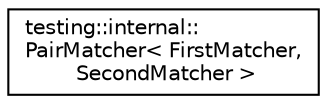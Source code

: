 digraph "Graphical Class Hierarchy"
{
  edge [fontname="Helvetica",fontsize="10",labelfontname="Helvetica",labelfontsize="10"];
  node [fontname="Helvetica",fontsize="10",shape=record];
  rankdir="LR";
  Node1 [label="testing::internal::\lPairMatcher\< FirstMatcher,\l SecondMatcher \>",height=0.2,width=0.4,color="black", fillcolor="white", style="filled",URL="$classtesting_1_1internal_1_1_pair_matcher.html"];
}
